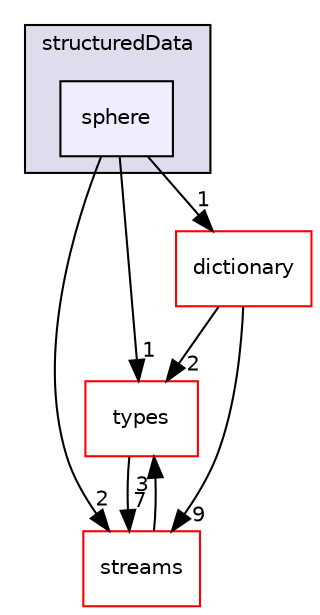 digraph "src/phasicFlow/structuredData/sphere" {
  compound=true
  node [ fontsize="10", fontname="Helvetica"];
  edge [ labelfontsize="10", labelfontname="Helvetica"];
  subgraph clusterdir_0b265ec0eb5bc5fbad75b6fd7b5b024b {
    graph [ bgcolor="#ddddee", pencolor="black", label="structuredData" fontname="Helvetica", fontsize="10", URL="dir_0b265ec0eb5bc5fbad75b6fd7b5b024b.html"]
  dir_3c122f757ce481da214d5e212823922a [shape=box, label="sphere", style="filled", fillcolor="#eeeeff", pencolor="black", URL="dir_3c122f757ce481da214d5e212823922a.html"];
  }
  dir_e8baec020e471dff3bc06b812491e6c5 [shape=box label="types" fillcolor="white" style="filled" color="red" URL="dir_e8baec020e471dff3bc06b812491e6c5.html"];
  dir_b13948a90891cb8a59f39ab8c50a8102 [shape=box label="streams" fillcolor="white" style="filled" color="red" URL="dir_b13948a90891cb8a59f39ab8c50a8102.html"];
  dir_1220c712ed5f98fd84ba71b4848374db [shape=box label="dictionary" fillcolor="white" style="filled" color="red" URL="dir_1220c712ed5f98fd84ba71b4848374db.html"];
  dir_3c122f757ce481da214d5e212823922a->dir_e8baec020e471dff3bc06b812491e6c5 [headlabel="1", labeldistance=1.5 headhref="dir_000171_000175.html"];
  dir_3c122f757ce481da214d5e212823922a->dir_b13948a90891cb8a59f39ab8c50a8102 [headlabel="2", labeldistance=1.5 headhref="dir_000171_000131.html"];
  dir_3c122f757ce481da214d5e212823922a->dir_1220c712ed5f98fd84ba71b4848374db [headlabel="1", labeldistance=1.5 headhref="dir_000171_000112.html"];
  dir_e8baec020e471dff3bc06b812491e6c5->dir_b13948a90891cb8a59f39ab8c50a8102 [headlabel="7", labeldistance=1.5 headhref="dir_000175_000131.html"];
  dir_b13948a90891cb8a59f39ab8c50a8102->dir_e8baec020e471dff3bc06b812491e6c5 [headlabel="3", labeldistance=1.5 headhref="dir_000131_000175.html"];
  dir_1220c712ed5f98fd84ba71b4848374db->dir_e8baec020e471dff3bc06b812491e6c5 [headlabel="2", labeldistance=1.5 headhref="dir_000112_000175.html"];
  dir_1220c712ed5f98fd84ba71b4848374db->dir_b13948a90891cb8a59f39ab8c50a8102 [headlabel="9", labeldistance=1.5 headhref="dir_000112_000131.html"];
}
